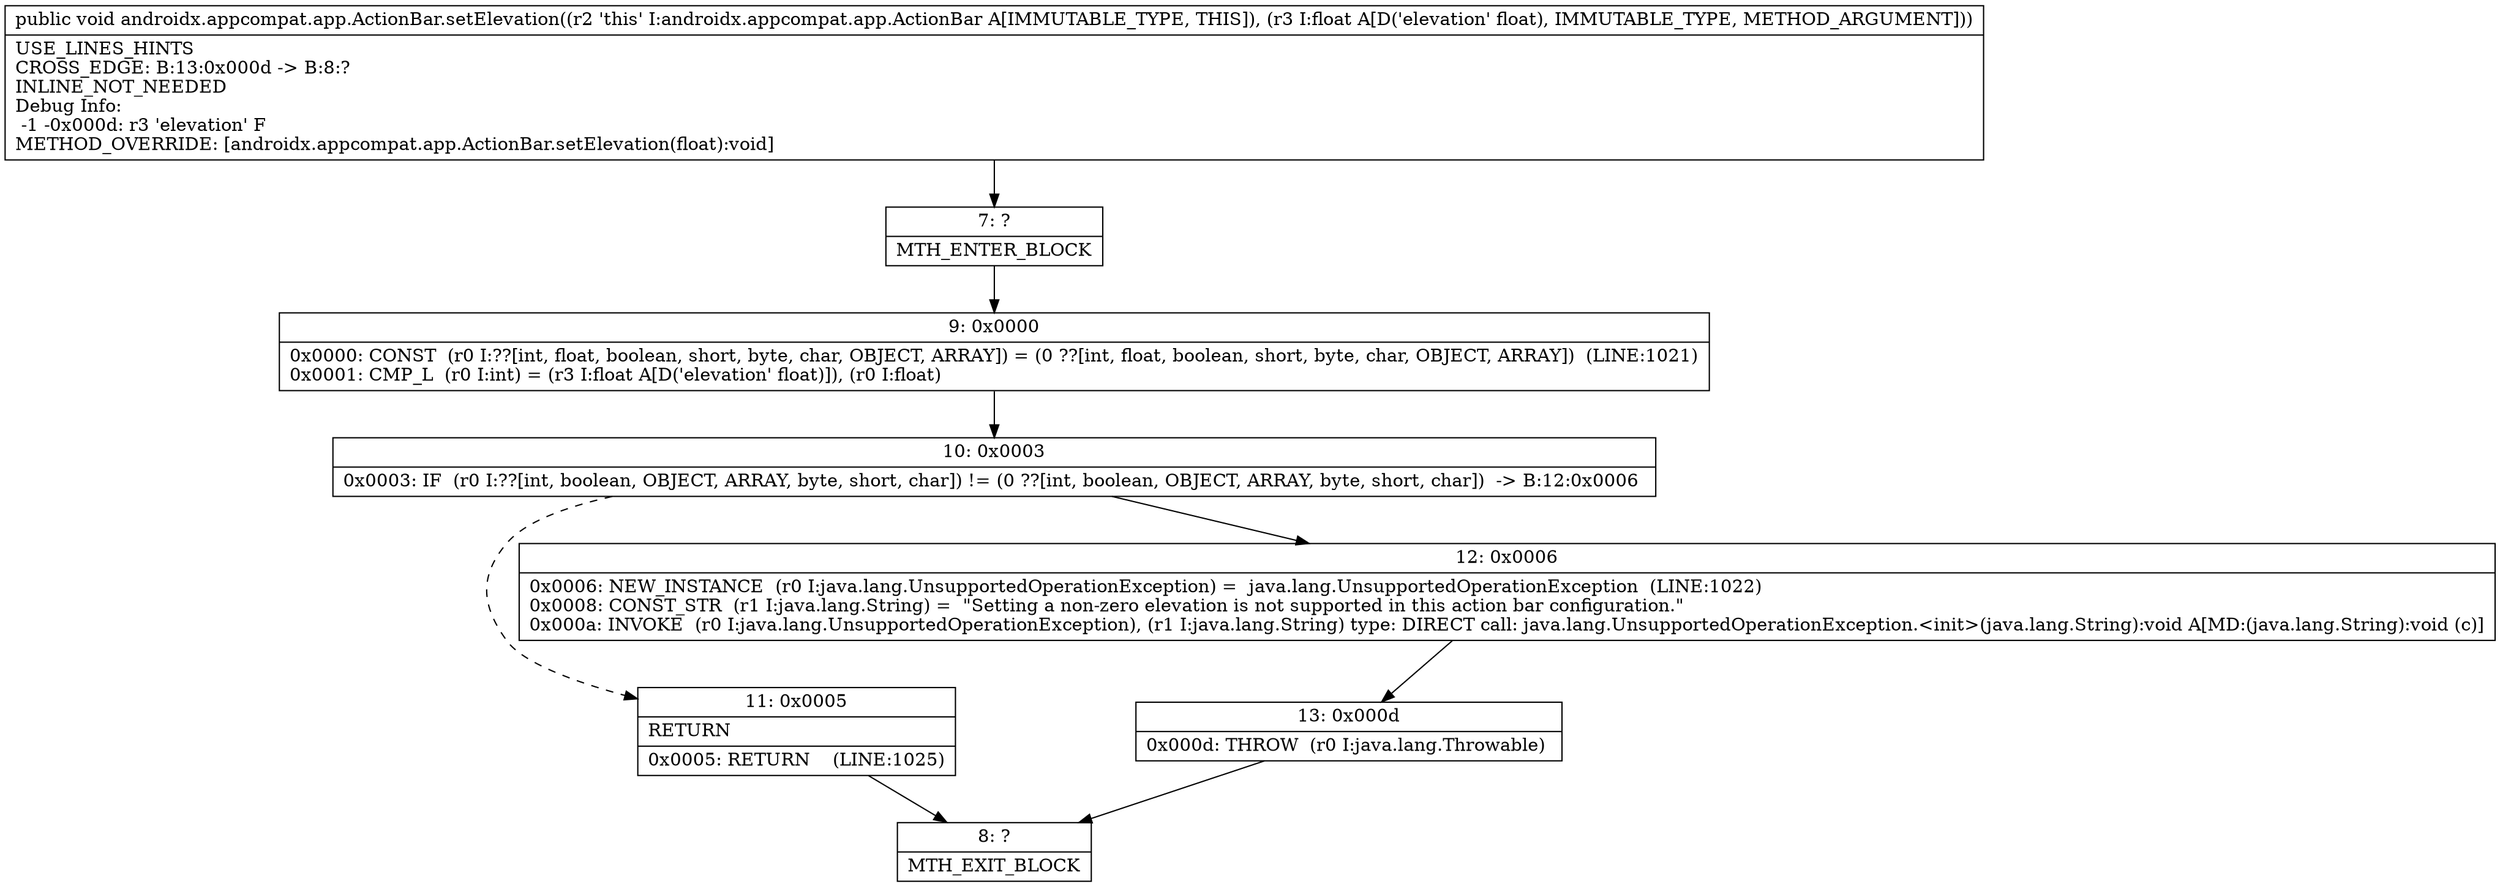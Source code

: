 digraph "CFG forandroidx.appcompat.app.ActionBar.setElevation(F)V" {
Node_7 [shape=record,label="{7\:\ ?|MTH_ENTER_BLOCK\l}"];
Node_9 [shape=record,label="{9\:\ 0x0000|0x0000: CONST  (r0 I:??[int, float, boolean, short, byte, char, OBJECT, ARRAY]) = (0 ??[int, float, boolean, short, byte, char, OBJECT, ARRAY])  (LINE:1021)\l0x0001: CMP_L  (r0 I:int) = (r3 I:float A[D('elevation' float)]), (r0 I:float) \l}"];
Node_10 [shape=record,label="{10\:\ 0x0003|0x0003: IF  (r0 I:??[int, boolean, OBJECT, ARRAY, byte, short, char]) != (0 ??[int, boolean, OBJECT, ARRAY, byte, short, char])  \-\> B:12:0x0006 \l}"];
Node_11 [shape=record,label="{11\:\ 0x0005|RETURN\l|0x0005: RETURN    (LINE:1025)\l}"];
Node_8 [shape=record,label="{8\:\ ?|MTH_EXIT_BLOCK\l}"];
Node_12 [shape=record,label="{12\:\ 0x0006|0x0006: NEW_INSTANCE  (r0 I:java.lang.UnsupportedOperationException) =  java.lang.UnsupportedOperationException  (LINE:1022)\l0x0008: CONST_STR  (r1 I:java.lang.String) =  \"Setting a non\-zero elevation is not supported in this action bar configuration.\" \l0x000a: INVOKE  (r0 I:java.lang.UnsupportedOperationException), (r1 I:java.lang.String) type: DIRECT call: java.lang.UnsupportedOperationException.\<init\>(java.lang.String):void A[MD:(java.lang.String):void (c)]\l}"];
Node_13 [shape=record,label="{13\:\ 0x000d|0x000d: THROW  (r0 I:java.lang.Throwable) \l}"];
MethodNode[shape=record,label="{public void androidx.appcompat.app.ActionBar.setElevation((r2 'this' I:androidx.appcompat.app.ActionBar A[IMMUTABLE_TYPE, THIS]), (r3 I:float A[D('elevation' float), IMMUTABLE_TYPE, METHOD_ARGUMENT]))  | USE_LINES_HINTS\lCROSS_EDGE: B:13:0x000d \-\> B:8:?\lINLINE_NOT_NEEDED\lDebug Info:\l  \-1 \-0x000d: r3 'elevation' F\lMETHOD_OVERRIDE: [androidx.appcompat.app.ActionBar.setElevation(float):void]\l}"];
MethodNode -> Node_7;Node_7 -> Node_9;
Node_9 -> Node_10;
Node_10 -> Node_11[style=dashed];
Node_10 -> Node_12;
Node_11 -> Node_8;
Node_12 -> Node_13;
Node_13 -> Node_8;
}

